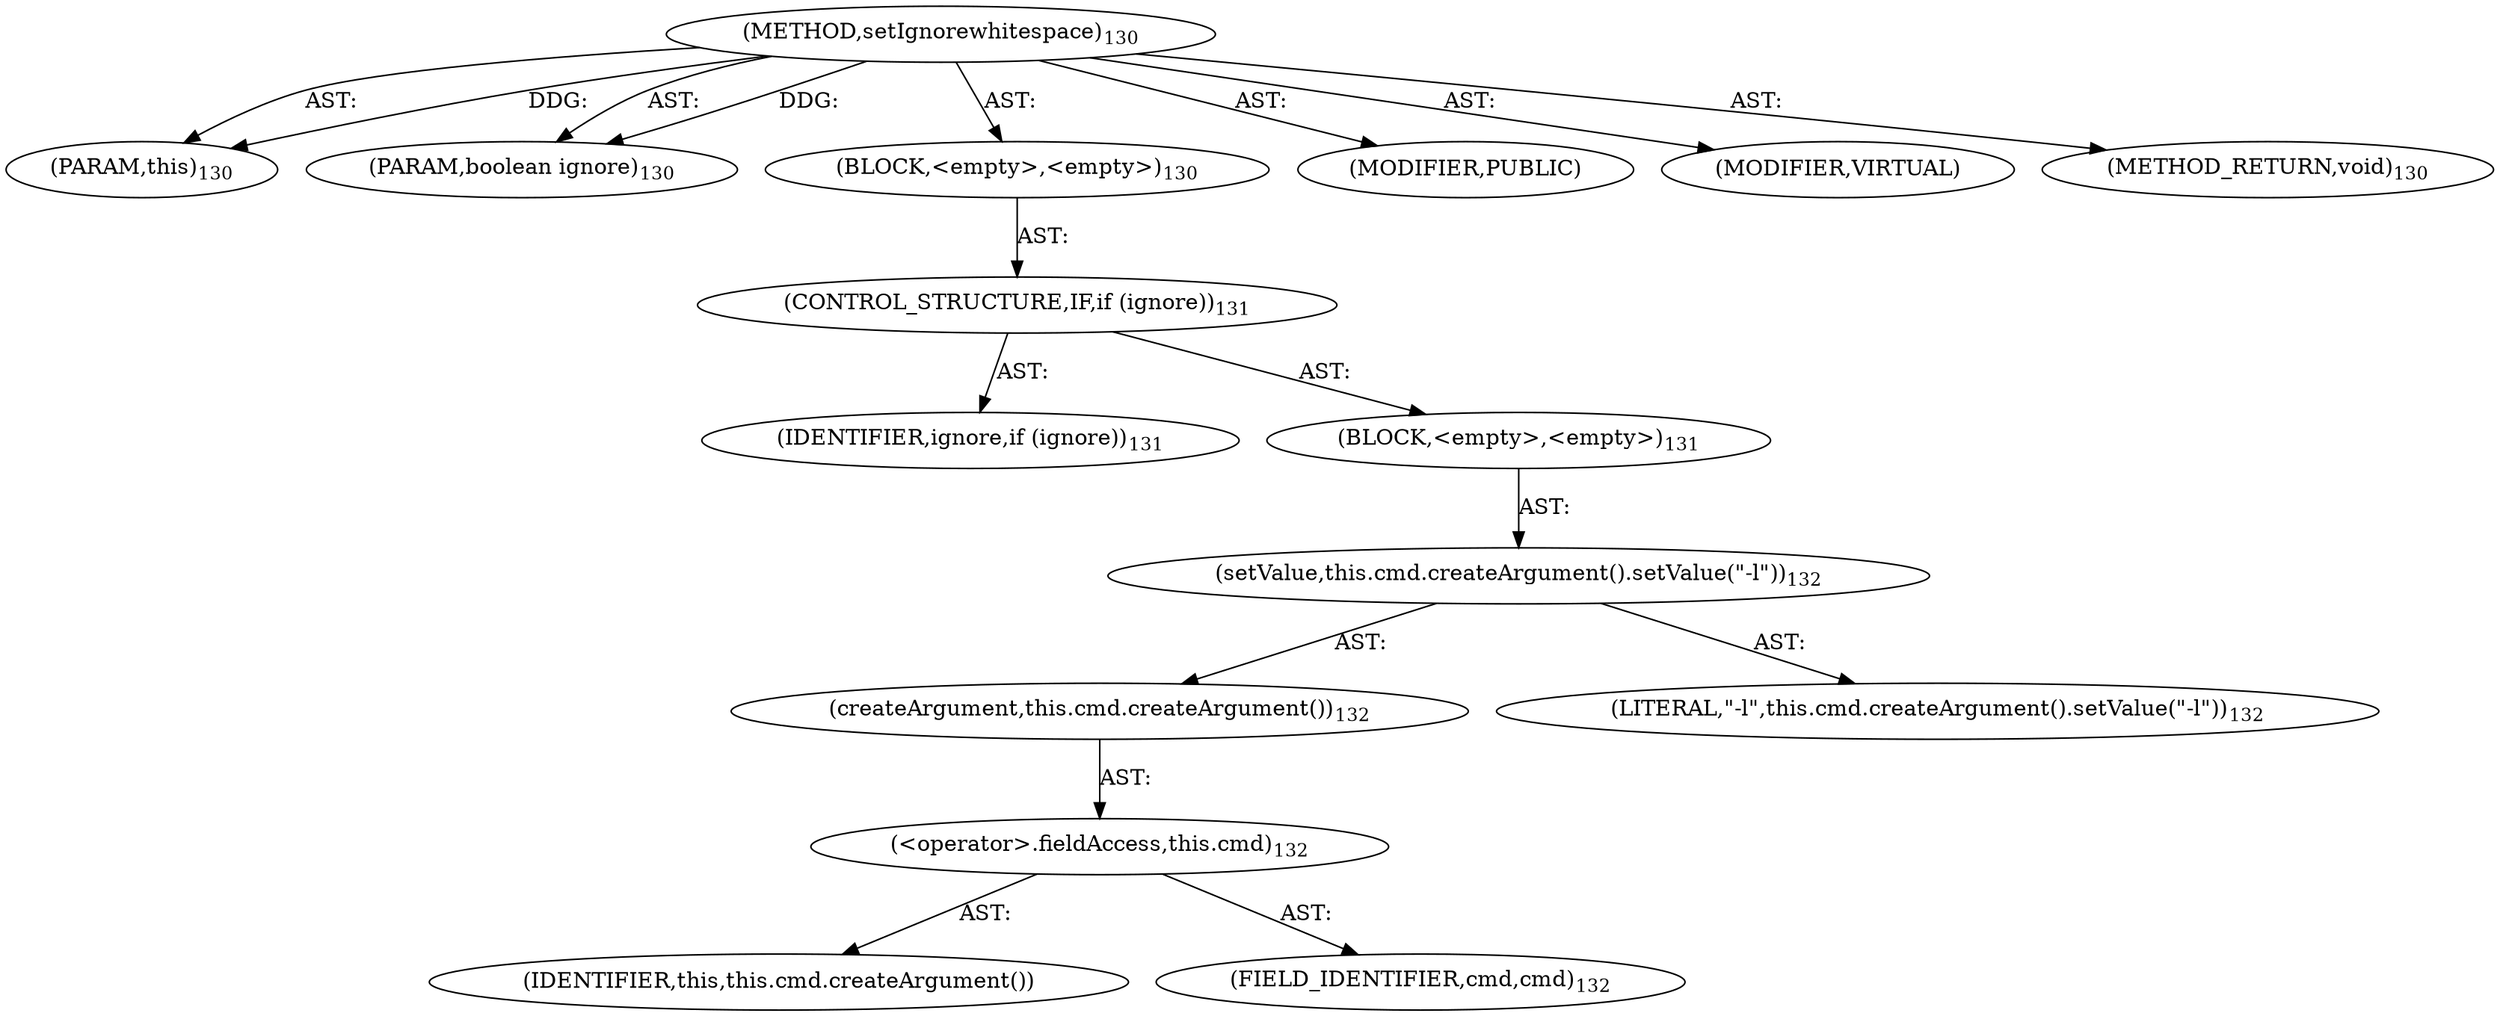 digraph "setIgnorewhitespace" {  
"111669149700" [label = <(METHOD,setIgnorewhitespace)<SUB>130</SUB>> ]
"115964117003" [label = <(PARAM,this)<SUB>130</SUB>> ]
"115964117004" [label = <(PARAM,boolean ignore)<SUB>130</SUB>> ]
"25769803784" [label = <(BLOCK,&lt;empty&gt;,&lt;empty&gt;)<SUB>130</SUB>> ]
"47244640259" [label = <(CONTROL_STRUCTURE,IF,if (ignore))<SUB>131</SUB>> ]
"68719476763" [label = <(IDENTIFIER,ignore,if (ignore))<SUB>131</SUB>> ]
"25769803785" [label = <(BLOCK,&lt;empty&gt;,&lt;empty&gt;)<SUB>131</SUB>> ]
"30064771101" [label = <(setValue,this.cmd.createArgument().setValue(&quot;-l&quot;))<SUB>132</SUB>> ]
"30064771102" [label = <(createArgument,this.cmd.createArgument())<SUB>132</SUB>> ]
"30064771103" [label = <(&lt;operator&gt;.fieldAccess,this.cmd)<SUB>132</SUB>> ]
"68719476764" [label = <(IDENTIFIER,this,this.cmd.createArgument())> ]
"55834574855" [label = <(FIELD_IDENTIFIER,cmd,cmd)<SUB>132</SUB>> ]
"90194313223" [label = <(LITERAL,&quot;-l&quot;,this.cmd.createArgument().setValue(&quot;-l&quot;))<SUB>132</SUB>> ]
"133143986188" [label = <(MODIFIER,PUBLIC)> ]
"133143986189" [label = <(MODIFIER,VIRTUAL)> ]
"128849018884" [label = <(METHOD_RETURN,void)<SUB>130</SUB>> ]
  "111669149700" -> "115964117003"  [ label = "AST: "] 
  "111669149700" -> "115964117004"  [ label = "AST: "] 
  "111669149700" -> "25769803784"  [ label = "AST: "] 
  "111669149700" -> "133143986188"  [ label = "AST: "] 
  "111669149700" -> "133143986189"  [ label = "AST: "] 
  "111669149700" -> "128849018884"  [ label = "AST: "] 
  "25769803784" -> "47244640259"  [ label = "AST: "] 
  "47244640259" -> "68719476763"  [ label = "AST: "] 
  "47244640259" -> "25769803785"  [ label = "AST: "] 
  "25769803785" -> "30064771101"  [ label = "AST: "] 
  "30064771101" -> "30064771102"  [ label = "AST: "] 
  "30064771101" -> "90194313223"  [ label = "AST: "] 
  "30064771102" -> "30064771103"  [ label = "AST: "] 
  "30064771103" -> "68719476764"  [ label = "AST: "] 
  "30064771103" -> "55834574855"  [ label = "AST: "] 
  "111669149700" -> "115964117003"  [ label = "DDG: "] 
  "111669149700" -> "115964117004"  [ label = "DDG: "] 
}
